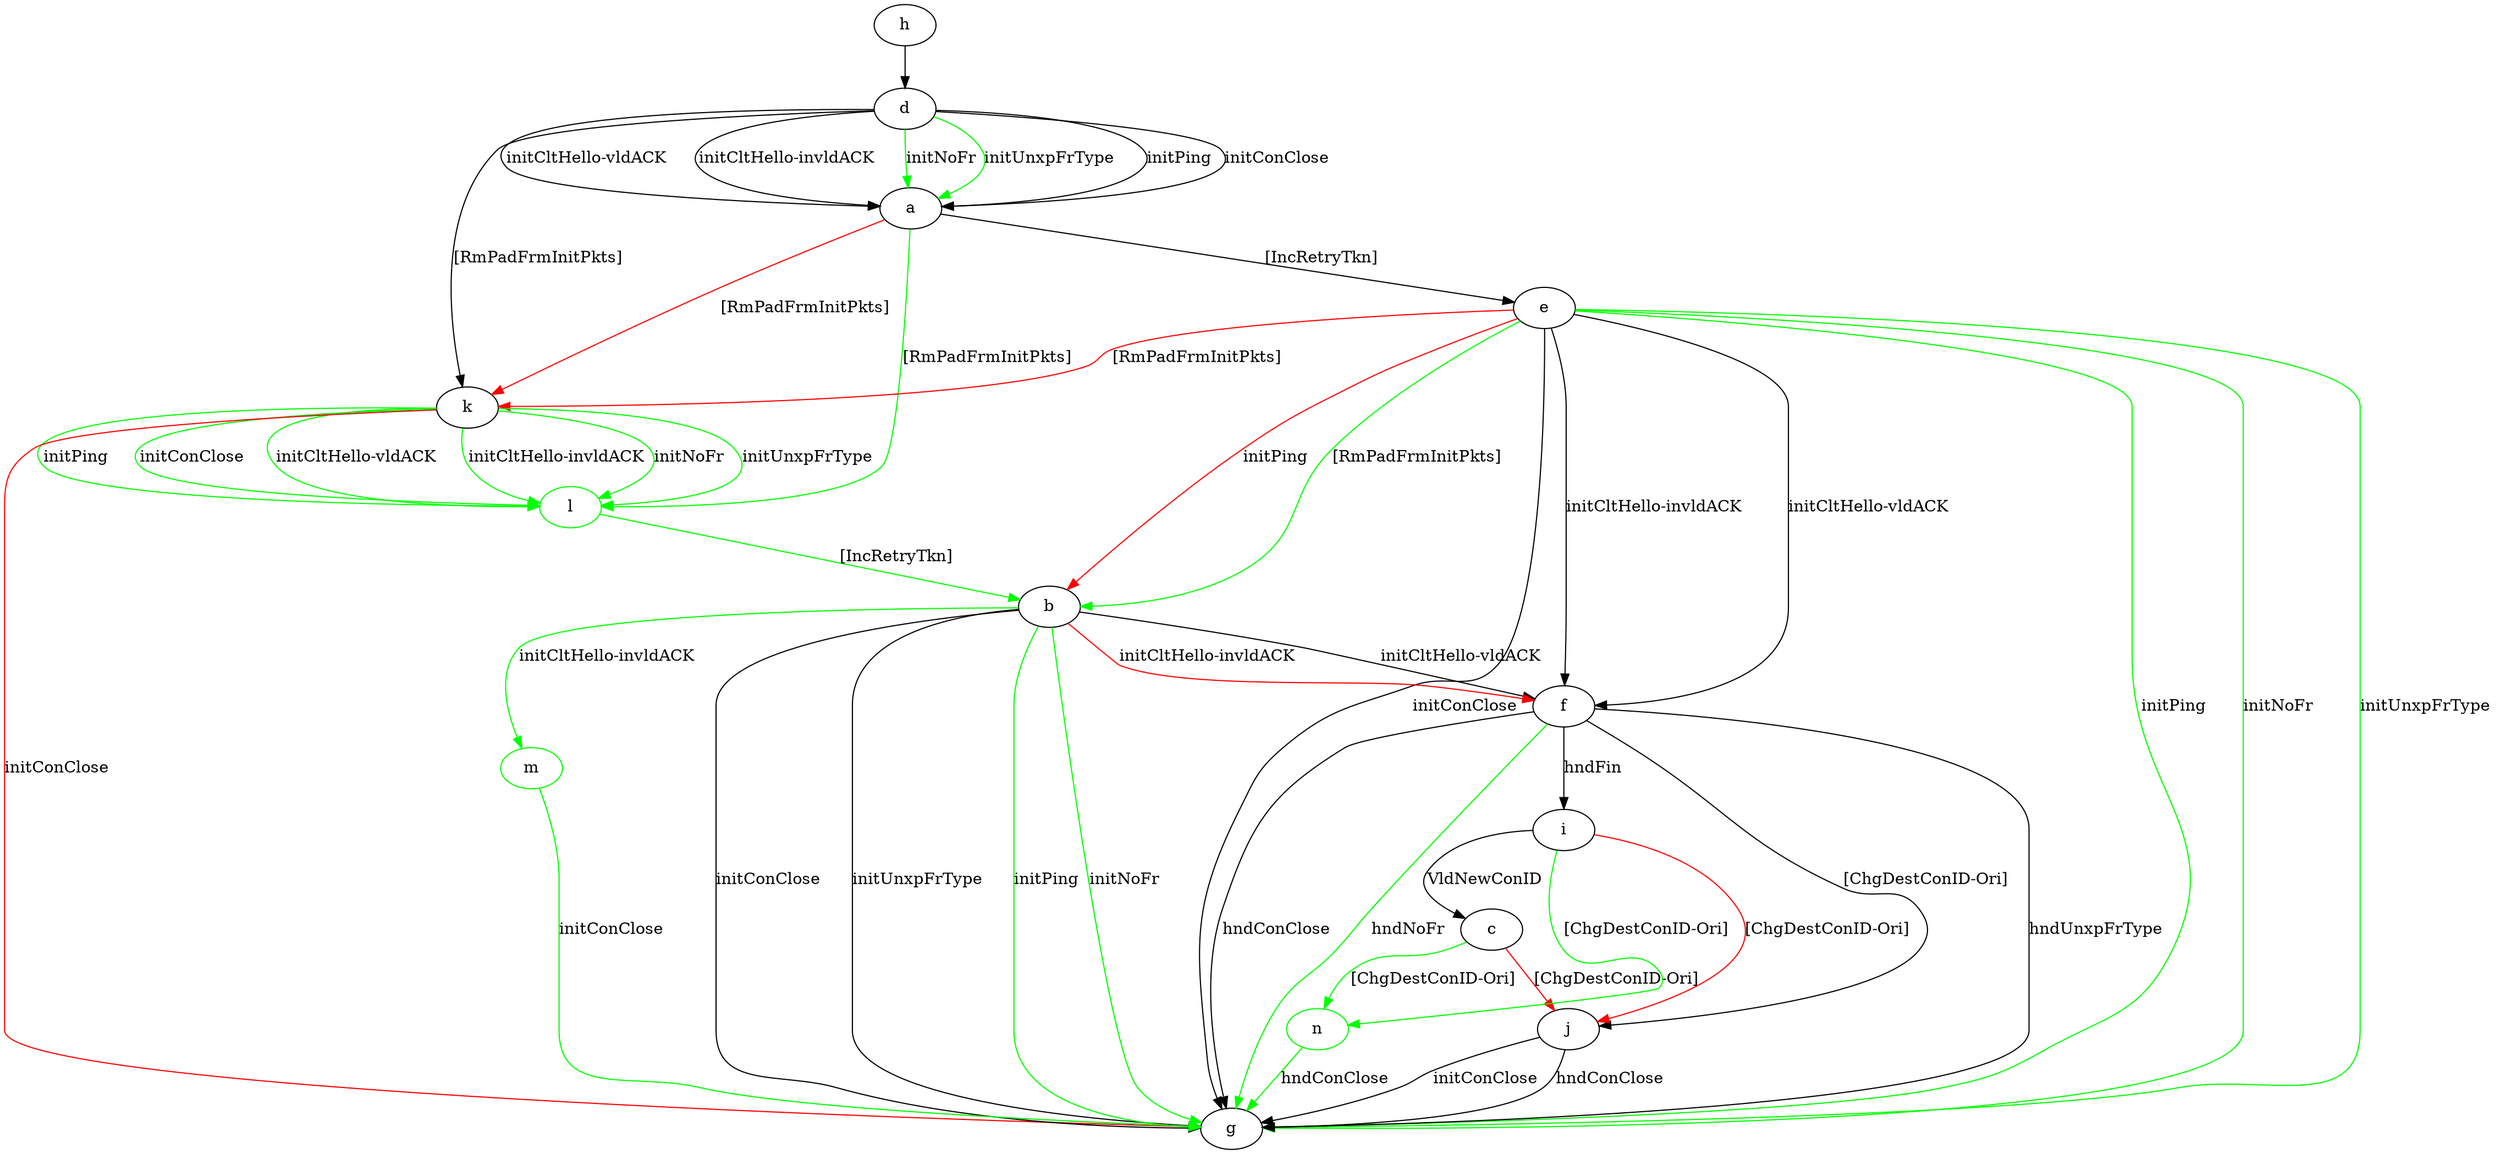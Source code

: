 digraph "" {
	a -> e	[key=0,
		label="[IncRetryTkn] "];
	a -> k	[key=0,
		color=red,
		label="[RmPadFrmInitPkts] "];
	l	[color=green];
	a -> l	[key=0,
		color=green,
		label="[RmPadFrmInitPkts] "];
	b -> f	[key=0,
		label="initCltHello-vldACK "];
	b -> f	[key=1,
		color=red,
		label="initCltHello-invldACK "];
	b -> g	[key=0,
		label="initConClose "];
	b -> g	[key=1,
		label="initUnxpFrType "];
	b -> g	[key=2,
		color=green,
		label="initPing "];
	b -> g	[key=3,
		color=green,
		label="initNoFr "];
	m	[color=green];
	b -> m	[key=0,
		color=green,
		label="initCltHello-invldACK "];
	c -> j	[key=0,
		color=red,
		label="[ChgDestConID-Ori] "];
	n	[color=green];
	c -> n	[key=0,
		color=green,
		label="[ChgDestConID-Ori] "];
	d -> a	[key=0,
		label="initPing "];
	d -> a	[key=1,
		label="initConClose "];
	d -> a	[key=2,
		label="initCltHello-vldACK "];
	d -> a	[key=3,
		label="initCltHello-invldACK "];
	d -> a	[key=4,
		color=green,
		label="initNoFr "];
	d -> a	[key=5,
		color=green,
		label="initUnxpFrType "];
	d -> k	[key=0,
		label="[RmPadFrmInitPkts] "];
	e -> b	[key=0,
		color=green,
		label="[RmPadFrmInitPkts] "];
	e -> b	[key=1,
		color=red,
		label="initPing "];
	e -> f	[key=0,
		label="initCltHello-vldACK "];
	e -> f	[key=1,
		label="initCltHello-invldACK "];
	e -> g	[key=0,
		label="initConClose "];
	e -> g	[key=1,
		color=green,
		label="initPing "];
	e -> g	[key=2,
		color=green,
		label="initNoFr "];
	e -> g	[key=3,
		color=green,
		label="initUnxpFrType "];
	e -> k	[key=0,
		color=red,
		label="[RmPadFrmInitPkts] "];
	f -> g	[key=0,
		label="hndUnxpFrType "];
	f -> g	[key=1,
		label="hndConClose "];
	f -> g	[key=2,
		color=green,
		label="hndNoFr "];
	f -> i	[key=0,
		label="hndFin "];
	f -> j	[key=0,
		label="[ChgDestConID-Ori] "];
	h -> d	[key=0];
	i -> c	[key=0,
		label="VldNewConID "];
	i -> j	[key=0,
		color=red,
		label="[ChgDestConID-Ori] "];
	i -> n	[key=0,
		color=green,
		label="[ChgDestConID-Ori] "];
	j -> g	[key=0,
		label="initConClose "];
	j -> g	[key=1,
		label="hndConClose "];
	k -> g	[key=0,
		color=red,
		label="initConClose "];
	k -> l	[key=0,
		color=green,
		label="initPing "];
	k -> l	[key=1,
		color=green,
		label="initConClose "];
	k -> l	[key=2,
		color=green,
		label="initCltHello-vldACK "];
	k -> l	[key=3,
		color=green,
		label="initCltHello-invldACK "];
	k -> l	[key=4,
		color=green,
		label="initNoFr "];
	k -> l	[key=5,
		color=green,
		label="initUnxpFrType "];
	l -> b	[key=0,
		color=green,
		label="[IncRetryTkn] "];
	m -> g	[key=0,
		color=green,
		label="initConClose "];
	n -> g	[key=0,
		color=green,
		label="hndConClose "];
}
